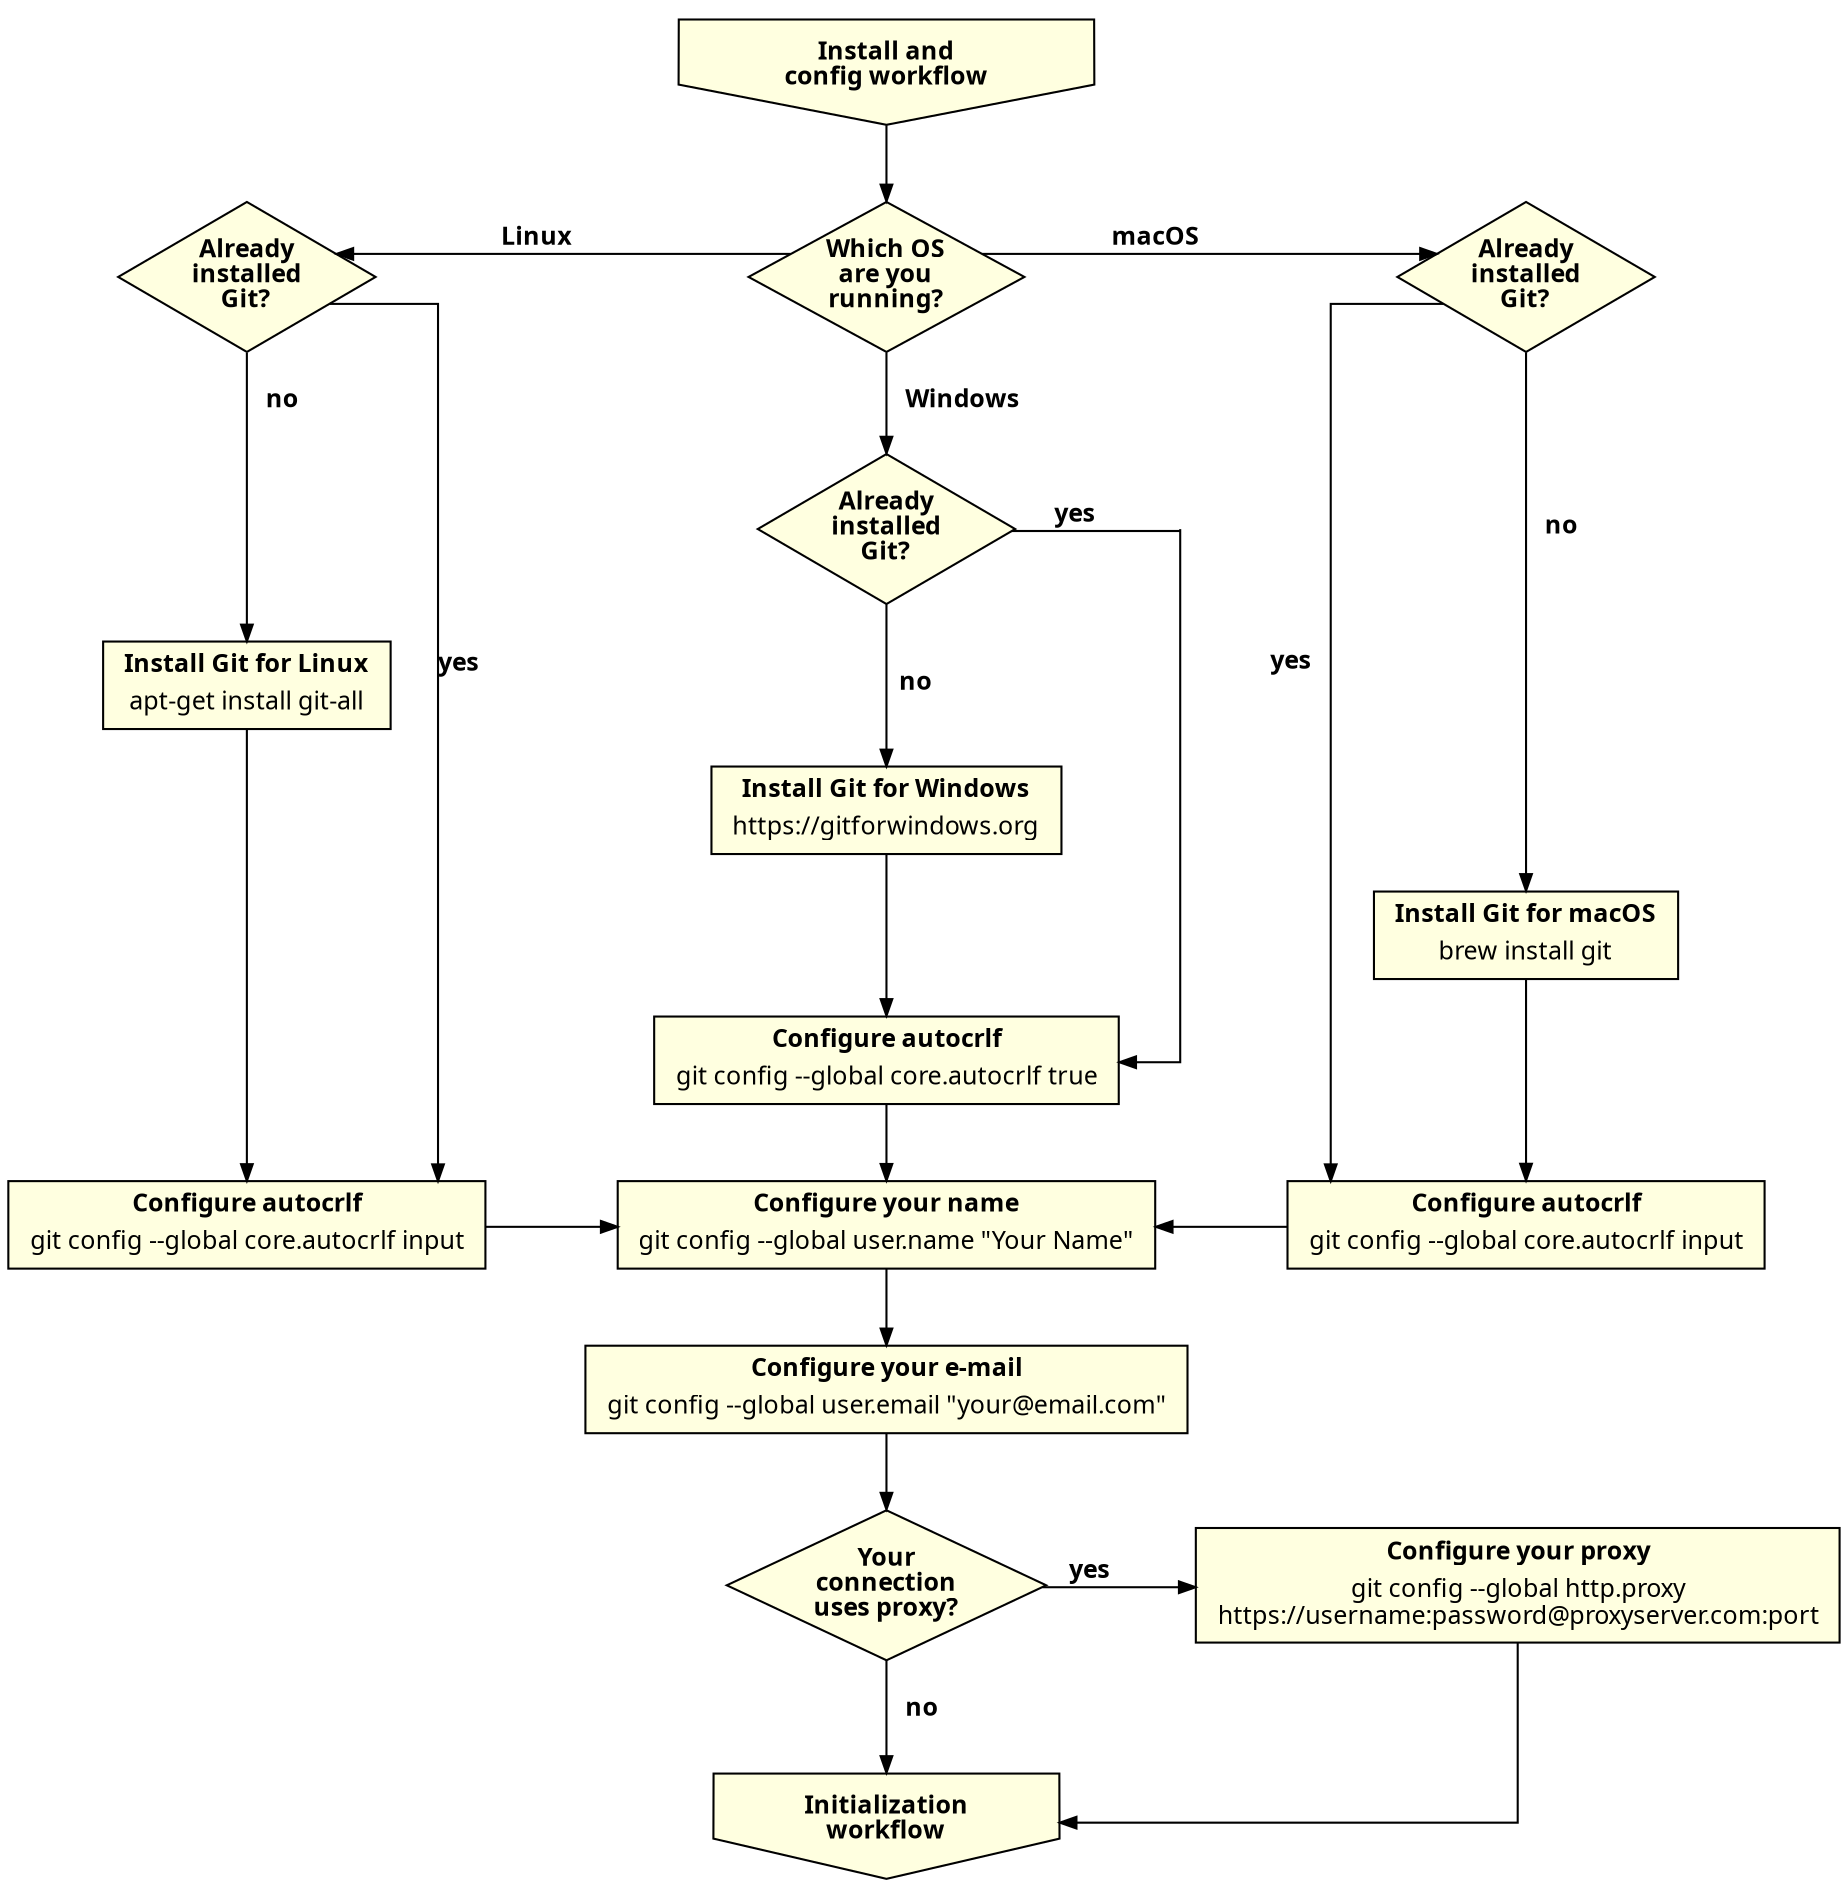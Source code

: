 digraph installconfigworkflow {
    splines = ortho;

    edge [
        arrowsize = 0.8,
        fontname = "Verdana",
        fontsize = 12
    ]

    node [
        shape = rect,
        style = filled,
        fillcolor = lightyellow,
        fontname = "Verdana",
        fontsize = 12
    ]

    // dot
    dot1 [
        shape = point,
        style = invis,
        width = 0
    ]

    // workflow
    install_config_workflow [
        shape = invhouse,
        label = <<b>Install and<br/>config workflow</b>>,
        group = main
    ]
    init_workflow [
        shape = invhouse,
        label = <<b>Initialization<br/>workflow</b>>,
        group = main
    ]

    // decisions
    already_installed_windows [
        shape = diamond,
        label = <<b>Already<br/>installed<br/>Git?</b>>,
        height = 1,
        group = main
    ]
    already_installed_linux [
        shape = diamond,
        label = <<b>Already<br/>installed<br/>Git?</b>>,
        height = 1,
        group = left
    ]
    already_installed_macos [
        shape = diamond,
        label = <<b>Already<br/>installed<br/>Git?</b>>,
        height = 1,
        group = right
    ]
    which_os_are_you_running [
        shape = diamond,
        label = <<b>Which OS<br/>are you<br/>running?</b>>,
        height = 1,
        group = main
    ]
    connection_uses_proxy [
        shape = diamond,
        label = <<b>Your<br/>connection<br/>uses proxy?</b>>,
        height = 1,
        group = main
    ]

    // actions
    install_git_for_linux [
        label = <
            <table border="0" cellborder="0" cellspacing="0">
            <tr><td><b>Install Git for Linux</b></td></tr>
            <tr><td>apt-get install git-all</td></tr>
            </table>
        >,
        group = left
    ]
    install_git_for_windows [
        label = <
            <table border="0" cellborder="0" cellspacing="0">
            <tr><td><b>Install Git for Windows</b></td></tr>
            <tr><td>https://gitforwindows.org</td></tr>
            </table>
        >,
        group = main
    ]
    install_git_for_macos [
        label = <
            <table border="0" cellborder="0" cellspacing="0">
            <tr><td><b>Install Git for macOS</b></td></tr>
            <tr><td>brew install git</td></tr>
            </table>
        >,
        group = right
    ]

    // commands
    git_config_name [
        label = <
            <table border="0" cellborder="0" cellspacing="0">
            <tr><td><b>Configure your name</b></td></tr>
            <tr><td>git config --global user.name "Your Name"</td></tr>
            </table>
        >,
        group = main
    ]
    git_config_email [
        label = <
            <table border="0" cellborder="0" cellspacing="0">
            <tr><td><b>Configure your e-mail</b></td></tr>
            <tr><td>git config --global user.email "your@email.com"</td></tr>
            </table>
        >,
        group = main
    ]
    git_config_proxy [
        label = <
            <table border="0" cellborder="0" cellspacing="0">
            <tr><td><b>Configure your proxy</b></td></tr>
            <tr><td>git config ‐‐global http.proxy<br/>https://username:password@proxyserver.com:port</td></tr>
            </table>
        >,
        group = right
    ]
    git_config_autocrlf_windows [
        label = <
            <table border="0" cellborder="0" cellspacing="0">
            <tr><td><b>Configure autocrlf</b></td></tr>
            <tr><td>git config --global core.autocrlf true</td></tr>
            </table>
        >,
        group = main
    ]
    git_config_autocrlf_linux [
        label = <
            <table border="0" cellborder="0" cellspacing="0">
            <tr><td><b>Configure autocrlf</b></td></tr>
            <tr><td>git config --global core.autocrlf input</td></tr>
            </table>
        >,
        group = left
    ]
    git_config_autocrlf_macos [
        label = <
            <table border="0" cellborder="0" cellspacing="0">
            <tr><td><b>Configure autocrlf</b></td></tr>
            <tr><td>git config --global core.autocrlf input</td></tr>
            </table>
        >,
        group = right
    ]

    // relations
    install_config_workflow -> which_os_are_you_running
    which_os_are_you_running -> already_installed_windows [label = <<b>   Windows</b>>]
    already_installed_windows -> install_git_for_windows [label = <<b>  no</b>>]
    install_git_for_windows -> git_config_autocrlf_windows
    git_config_autocrlf_windows -> git_config_name
    git_config_name -> git_config_email
    git_config_email -> connection_uses_proxy
    connection_uses_proxy -> init_workflow [label = <<b>   no</b>>]
    connection_uses_proxy -> git_config_proxy [label = <<b>yes</b>>, minlen = 2]
    git_config_proxy -> init_workflow

    already_installed_windows -> dot1 [dir = none, label = <<b>yes</b>>, minlen = 2]
    dot1 -> git_config_autocrlf_windows

    already_installed_linux -> which_os_are_you_running [dir = back, xlabel = <<b>Linux</b>>, minlen = 5]
    already_installed_linux -> install_git_for_linux [label = <<b>   no</b>>]
    install_git_for_linux -> git_config_autocrlf_linux
    already_installed_linux -> git_config_autocrlf_linux [xlabel = <<b>yes   </b>>, constraint = false]

    which_os_are_you_running -> already_installed_macos [xlabel = <<b>macOS</b>>, minlen = 5]
    already_installed_macos -> install_git_for_macos [label = <<b>   no</b>>]
    install_git_for_macos -> git_config_autocrlf_macos
    already_installed_macos -> git_config_autocrlf_macos [xlabel = <<b>yes   </b>>,constraint = false]

    git_config_autocrlf_linux -> git_config_name
    git_config_name -> git_config_autocrlf_macos [dir = back]

    // put them on the same horizontal line
    { rank = same; already_installed_linux; which_os_are_you_running; already_installed_macos; }
    { rank = same; already_installed_windows; dot1; }
    { rank = same; git_config_autocrlf_linux; git_config_name; git_config_autocrlf_macos; }
    { rank = same; connection_uses_proxy; git_config_proxy; }
}
